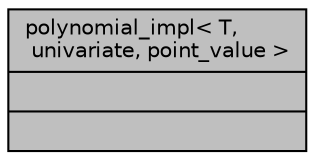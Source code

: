 digraph G
{
  edge [fontname="Helvetica",fontsize="10",labelfontname="Helvetica",labelfontsize="10"];
  node [fontname="Helvetica",fontsize="10",shape=record];
  Node1 [label="{polynomial_impl\< T,\l univariate, point_value \>\n||}",height=0.2,width=0.4,color="black", fillcolor="grey75", style="filled" fontcolor="black"];
}
